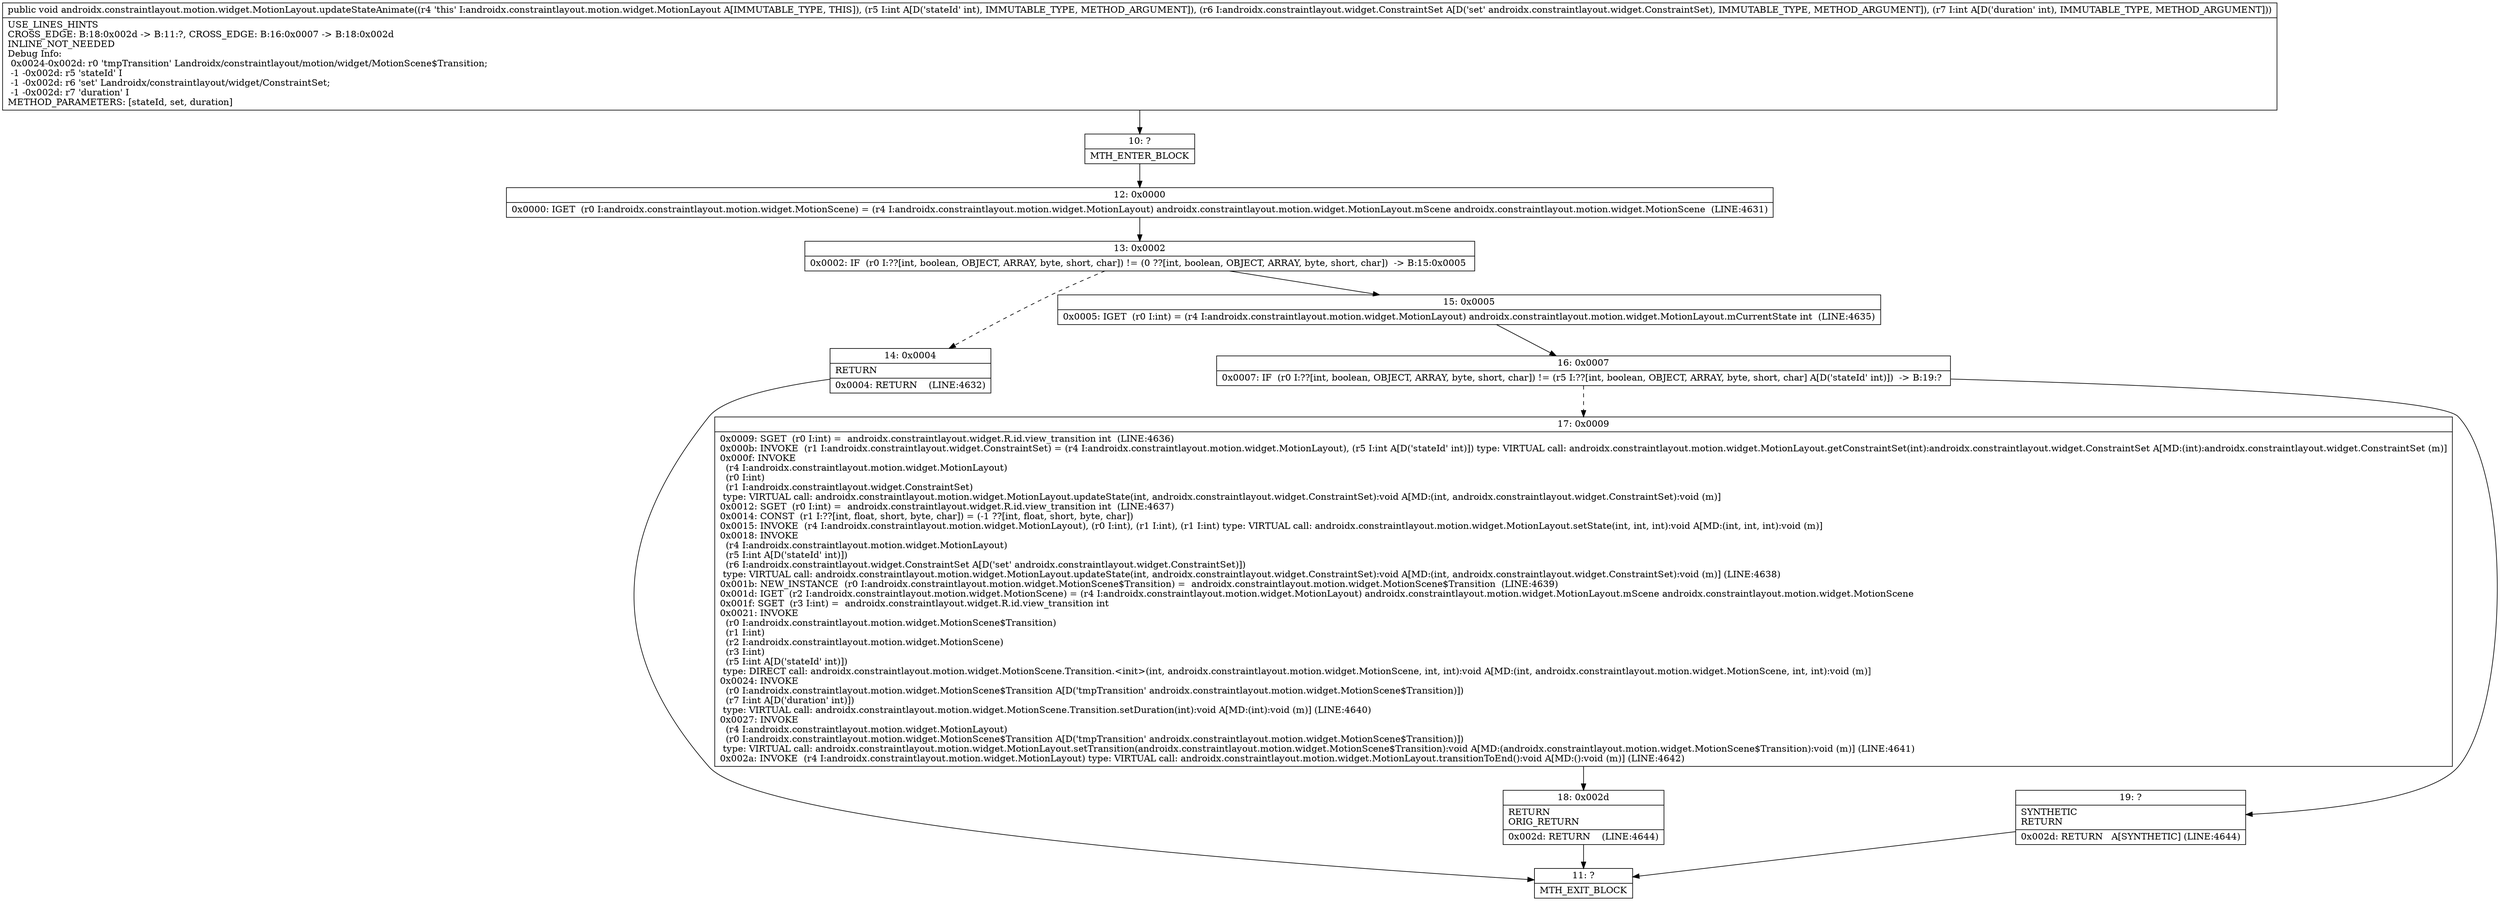 digraph "CFG forandroidx.constraintlayout.motion.widget.MotionLayout.updateStateAnimate(ILandroidx\/constraintlayout\/widget\/ConstraintSet;I)V" {
Node_10 [shape=record,label="{10\:\ ?|MTH_ENTER_BLOCK\l}"];
Node_12 [shape=record,label="{12\:\ 0x0000|0x0000: IGET  (r0 I:androidx.constraintlayout.motion.widget.MotionScene) = (r4 I:androidx.constraintlayout.motion.widget.MotionLayout) androidx.constraintlayout.motion.widget.MotionLayout.mScene androidx.constraintlayout.motion.widget.MotionScene  (LINE:4631)\l}"];
Node_13 [shape=record,label="{13\:\ 0x0002|0x0002: IF  (r0 I:??[int, boolean, OBJECT, ARRAY, byte, short, char]) != (0 ??[int, boolean, OBJECT, ARRAY, byte, short, char])  \-\> B:15:0x0005 \l}"];
Node_14 [shape=record,label="{14\:\ 0x0004|RETURN\l|0x0004: RETURN    (LINE:4632)\l}"];
Node_11 [shape=record,label="{11\:\ ?|MTH_EXIT_BLOCK\l}"];
Node_15 [shape=record,label="{15\:\ 0x0005|0x0005: IGET  (r0 I:int) = (r4 I:androidx.constraintlayout.motion.widget.MotionLayout) androidx.constraintlayout.motion.widget.MotionLayout.mCurrentState int  (LINE:4635)\l}"];
Node_16 [shape=record,label="{16\:\ 0x0007|0x0007: IF  (r0 I:??[int, boolean, OBJECT, ARRAY, byte, short, char]) != (r5 I:??[int, boolean, OBJECT, ARRAY, byte, short, char] A[D('stateId' int)])  \-\> B:19:? \l}"];
Node_17 [shape=record,label="{17\:\ 0x0009|0x0009: SGET  (r0 I:int) =  androidx.constraintlayout.widget.R.id.view_transition int  (LINE:4636)\l0x000b: INVOKE  (r1 I:androidx.constraintlayout.widget.ConstraintSet) = (r4 I:androidx.constraintlayout.motion.widget.MotionLayout), (r5 I:int A[D('stateId' int)]) type: VIRTUAL call: androidx.constraintlayout.motion.widget.MotionLayout.getConstraintSet(int):androidx.constraintlayout.widget.ConstraintSet A[MD:(int):androidx.constraintlayout.widget.ConstraintSet (m)]\l0x000f: INVOKE  \l  (r4 I:androidx.constraintlayout.motion.widget.MotionLayout)\l  (r0 I:int)\l  (r1 I:androidx.constraintlayout.widget.ConstraintSet)\l type: VIRTUAL call: androidx.constraintlayout.motion.widget.MotionLayout.updateState(int, androidx.constraintlayout.widget.ConstraintSet):void A[MD:(int, androidx.constraintlayout.widget.ConstraintSet):void (m)]\l0x0012: SGET  (r0 I:int) =  androidx.constraintlayout.widget.R.id.view_transition int  (LINE:4637)\l0x0014: CONST  (r1 I:??[int, float, short, byte, char]) = (\-1 ??[int, float, short, byte, char]) \l0x0015: INVOKE  (r4 I:androidx.constraintlayout.motion.widget.MotionLayout), (r0 I:int), (r1 I:int), (r1 I:int) type: VIRTUAL call: androidx.constraintlayout.motion.widget.MotionLayout.setState(int, int, int):void A[MD:(int, int, int):void (m)]\l0x0018: INVOKE  \l  (r4 I:androidx.constraintlayout.motion.widget.MotionLayout)\l  (r5 I:int A[D('stateId' int)])\l  (r6 I:androidx.constraintlayout.widget.ConstraintSet A[D('set' androidx.constraintlayout.widget.ConstraintSet)])\l type: VIRTUAL call: androidx.constraintlayout.motion.widget.MotionLayout.updateState(int, androidx.constraintlayout.widget.ConstraintSet):void A[MD:(int, androidx.constraintlayout.widget.ConstraintSet):void (m)] (LINE:4638)\l0x001b: NEW_INSTANCE  (r0 I:androidx.constraintlayout.motion.widget.MotionScene$Transition) =  androidx.constraintlayout.motion.widget.MotionScene$Transition  (LINE:4639)\l0x001d: IGET  (r2 I:androidx.constraintlayout.motion.widget.MotionScene) = (r4 I:androidx.constraintlayout.motion.widget.MotionLayout) androidx.constraintlayout.motion.widget.MotionLayout.mScene androidx.constraintlayout.motion.widget.MotionScene \l0x001f: SGET  (r3 I:int) =  androidx.constraintlayout.widget.R.id.view_transition int \l0x0021: INVOKE  \l  (r0 I:androidx.constraintlayout.motion.widget.MotionScene$Transition)\l  (r1 I:int)\l  (r2 I:androidx.constraintlayout.motion.widget.MotionScene)\l  (r3 I:int)\l  (r5 I:int A[D('stateId' int)])\l type: DIRECT call: androidx.constraintlayout.motion.widget.MotionScene.Transition.\<init\>(int, androidx.constraintlayout.motion.widget.MotionScene, int, int):void A[MD:(int, androidx.constraintlayout.motion.widget.MotionScene, int, int):void (m)]\l0x0024: INVOKE  \l  (r0 I:androidx.constraintlayout.motion.widget.MotionScene$Transition A[D('tmpTransition' androidx.constraintlayout.motion.widget.MotionScene$Transition)])\l  (r7 I:int A[D('duration' int)])\l type: VIRTUAL call: androidx.constraintlayout.motion.widget.MotionScene.Transition.setDuration(int):void A[MD:(int):void (m)] (LINE:4640)\l0x0027: INVOKE  \l  (r4 I:androidx.constraintlayout.motion.widget.MotionLayout)\l  (r0 I:androidx.constraintlayout.motion.widget.MotionScene$Transition A[D('tmpTransition' androidx.constraintlayout.motion.widget.MotionScene$Transition)])\l type: VIRTUAL call: androidx.constraintlayout.motion.widget.MotionLayout.setTransition(androidx.constraintlayout.motion.widget.MotionScene$Transition):void A[MD:(androidx.constraintlayout.motion.widget.MotionScene$Transition):void (m)] (LINE:4641)\l0x002a: INVOKE  (r4 I:androidx.constraintlayout.motion.widget.MotionLayout) type: VIRTUAL call: androidx.constraintlayout.motion.widget.MotionLayout.transitionToEnd():void A[MD:():void (m)] (LINE:4642)\l}"];
Node_18 [shape=record,label="{18\:\ 0x002d|RETURN\lORIG_RETURN\l|0x002d: RETURN    (LINE:4644)\l}"];
Node_19 [shape=record,label="{19\:\ ?|SYNTHETIC\lRETURN\l|0x002d: RETURN   A[SYNTHETIC] (LINE:4644)\l}"];
MethodNode[shape=record,label="{public void androidx.constraintlayout.motion.widget.MotionLayout.updateStateAnimate((r4 'this' I:androidx.constraintlayout.motion.widget.MotionLayout A[IMMUTABLE_TYPE, THIS]), (r5 I:int A[D('stateId' int), IMMUTABLE_TYPE, METHOD_ARGUMENT]), (r6 I:androidx.constraintlayout.widget.ConstraintSet A[D('set' androidx.constraintlayout.widget.ConstraintSet), IMMUTABLE_TYPE, METHOD_ARGUMENT]), (r7 I:int A[D('duration' int), IMMUTABLE_TYPE, METHOD_ARGUMENT]))  | USE_LINES_HINTS\lCROSS_EDGE: B:18:0x002d \-\> B:11:?, CROSS_EDGE: B:16:0x0007 \-\> B:18:0x002d\lINLINE_NOT_NEEDED\lDebug Info:\l  0x0024\-0x002d: r0 'tmpTransition' Landroidx\/constraintlayout\/motion\/widget\/MotionScene$Transition;\l  \-1 \-0x002d: r5 'stateId' I\l  \-1 \-0x002d: r6 'set' Landroidx\/constraintlayout\/widget\/ConstraintSet;\l  \-1 \-0x002d: r7 'duration' I\lMETHOD_PARAMETERS: [stateId, set, duration]\l}"];
MethodNode -> Node_10;Node_10 -> Node_12;
Node_12 -> Node_13;
Node_13 -> Node_14[style=dashed];
Node_13 -> Node_15;
Node_14 -> Node_11;
Node_15 -> Node_16;
Node_16 -> Node_17[style=dashed];
Node_16 -> Node_19;
Node_17 -> Node_18;
Node_18 -> Node_11;
Node_19 -> Node_11;
}

